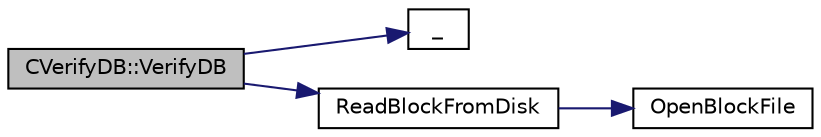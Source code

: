 digraph "CVerifyDB::VerifyDB"
{
  edge [fontname="Helvetica",fontsize="10",labelfontname="Helvetica",labelfontsize="10"];
  node [fontname="Helvetica",fontsize="10",shape=record];
  rankdir="LR";
  Node5 [label="CVerifyDB::VerifyDB",height=0.2,width=0.4,color="black", fillcolor="grey75", style="filled", fontcolor="black"];
  Node5 -> Node6 [color="midnightblue",fontsize="10",style="solid",fontname="Helvetica"];
  Node6 [label="_",height=0.2,width=0.4,color="black", fillcolor="white", style="filled",URL="$d9/d6d/ui__interface_8h.html#aad133bb6103b53cebf03fd01e2f11ba1",tooltip="Translation function: Call Translate signal on UI interface, which returns a boost::optional result..."];
  Node5 -> Node7 [color="midnightblue",fontsize="10",style="solid",fontname="Helvetica"];
  Node7 [label="ReadBlockFromDisk",height=0.2,width=0.4,color="black", fillcolor="white", style="filled",URL="$dd/d7d/validation_8cpp.html#a578c1df234b05798180f0235d469a5ba",tooltip="Functions for disk access for blocks. "];
  Node7 -> Node8 [color="midnightblue",fontsize="10",style="solid",fontname="Helvetica"];
  Node8 [label="OpenBlockFile",height=0.2,width=0.4,color="black", fillcolor="white", style="filled",URL="$dd/d7d/validation_8cpp.html#a0d81388930a4ccb6a69b9abdd1ef5097",tooltip="Open a block file (blk?????.dat) "];
}
